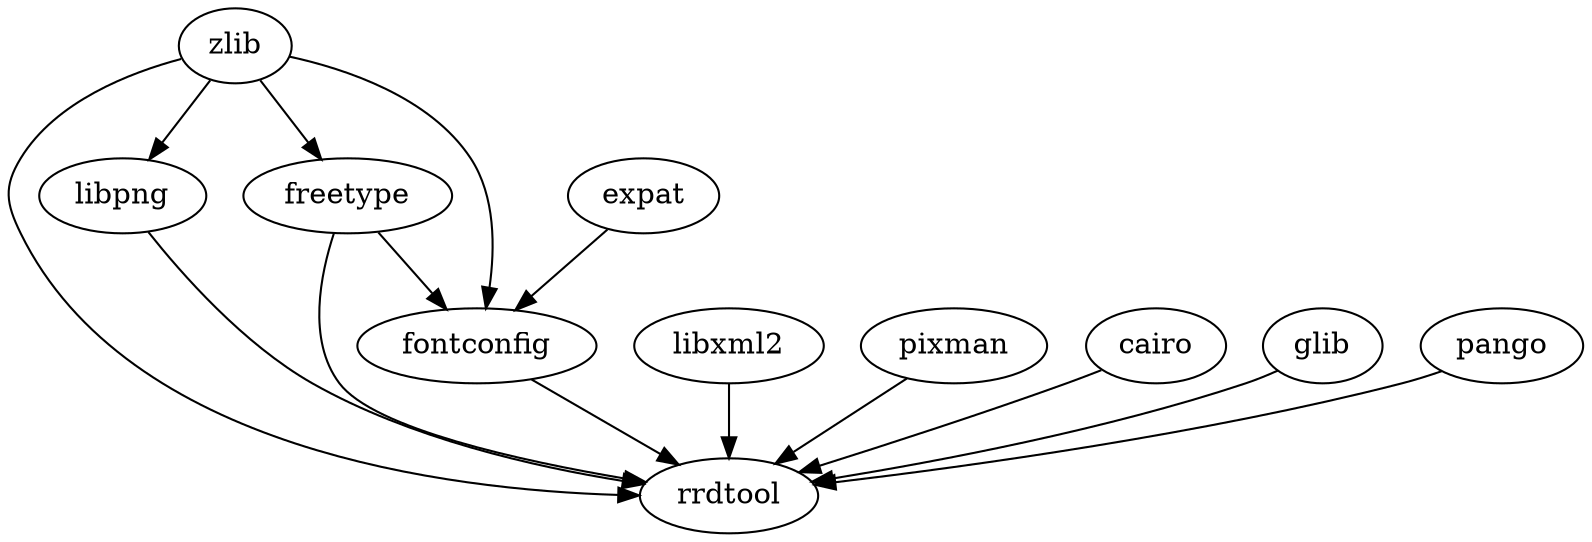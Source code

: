 /*
    dot rrdtool.dot -T pdf -o rrdtool.pdf
    dot rrdtool.dot -T svg -o rrdtool.svg
 */
digraph "Dependency Graph" {
    zlib -> rrdtool;
    libpng -> rrdtool;
    freetype -> rrdtool;
    libxml2 -> rrdtool;
    fontconfig -> rrdtool;
    pixman -> rrdtool;
    cairo -> rrdtool;
    glib -> rrdtool;
    pango -> rrdtool;

    freetype -> fontconfig;
    zlib -> fontconfig;
    expat -> fontconfig;
    zlib -> freetype;
    zlib -> libpng;
}
